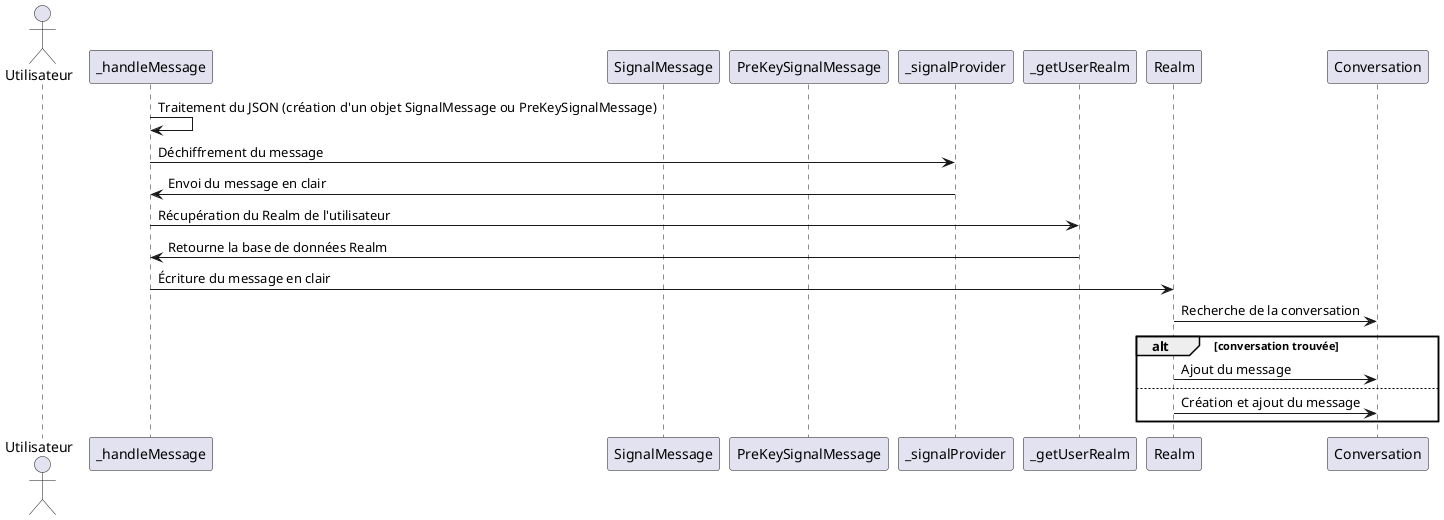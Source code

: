 @startuml
actor Utilisateur
participant _handleMessage
participant SignalMessage
participant PreKeySignalMessage
participant _signalProvider
participant _getUserRealm
participant Realm
participant Conversation

_handleMessage -> _handleMessage : Traitement du JSON (création d'un objet SignalMessage ou PreKeySignalMessage)
_handleMessage -> _signalProvider : Déchiffrement du message
_signalProvider -> _handleMessage : Envoi du message en clair
_handleMessage -> _getUserRealm : Récupération du Realm de l'utilisateur
_getUserRealm -> _handleMessage : Retourne la base de données Realm
_handleMessage -> Realm : Écriture du message en clair
Realm -> Conversation : Recherche de la conversation
alt conversation trouvée
    Realm -> Conversation : Ajout du message
else
    Realm -> Conversation : Création et ajout du message
end
@enduml